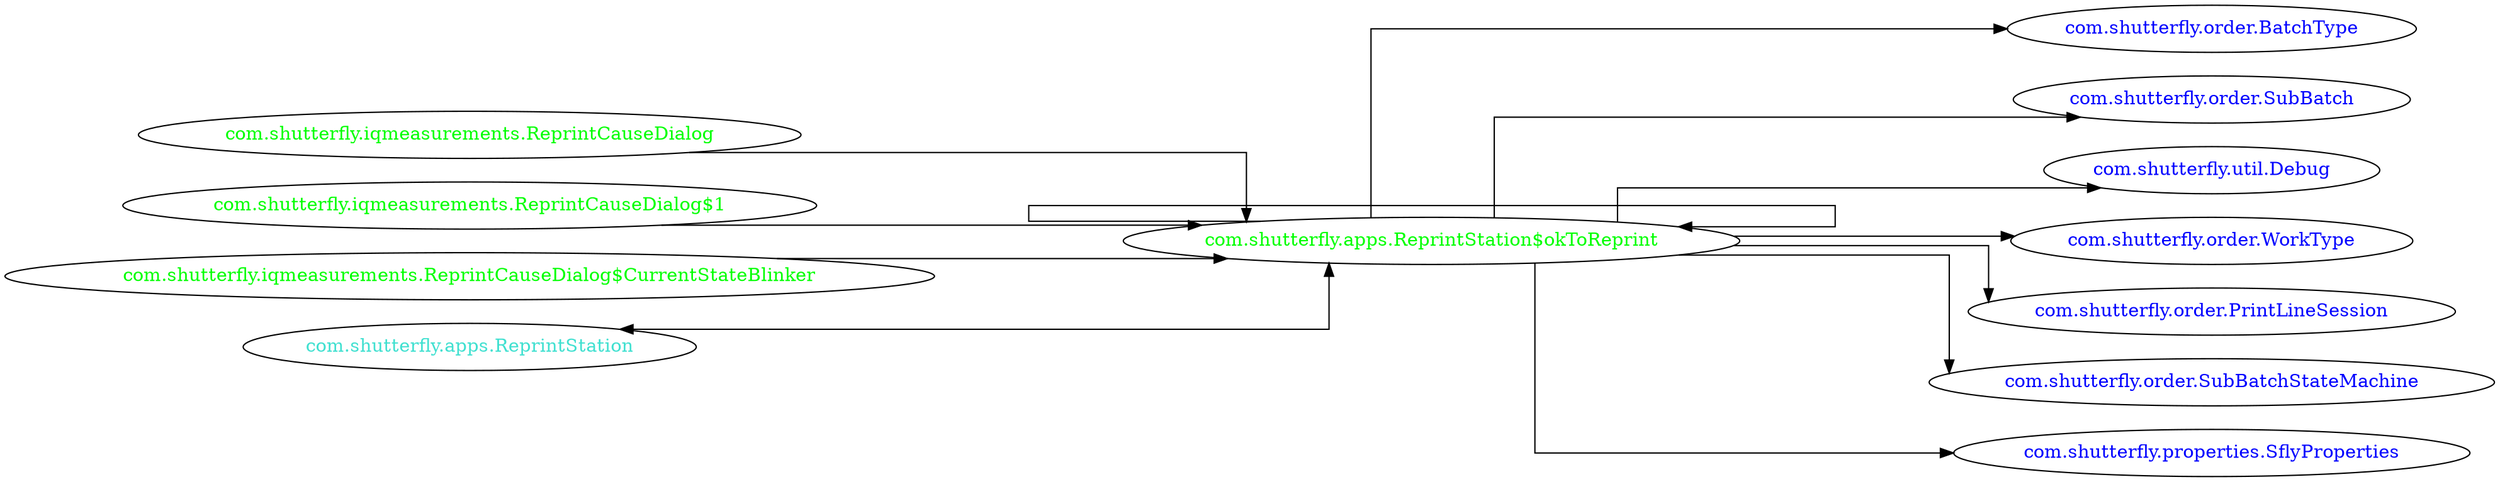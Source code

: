 digraph dependencyGraph {
 concentrate=true;
 ranksep="2.0";
 rankdir="LR"; 
 splines="ortho";
"com.shutterfly.apps.ReprintStation$okToReprint" [fontcolor="red"];
"com.shutterfly.order.BatchType" [ fontcolor="blue" ];
"com.shutterfly.apps.ReprintStation$okToReprint"->"com.shutterfly.order.BatchType";
"com.shutterfly.order.SubBatch" [ fontcolor="blue" ];
"com.shutterfly.apps.ReprintStation$okToReprint"->"com.shutterfly.order.SubBatch";
"com.shutterfly.util.Debug" [ fontcolor="blue" ];
"com.shutterfly.apps.ReprintStation$okToReprint"->"com.shutterfly.util.Debug";
"com.shutterfly.order.WorkType" [ fontcolor="blue" ];
"com.shutterfly.apps.ReprintStation$okToReprint"->"com.shutterfly.order.WorkType";
"com.shutterfly.order.PrintLineSession" [ fontcolor="blue" ];
"com.shutterfly.apps.ReprintStation$okToReprint"->"com.shutterfly.order.PrintLineSession";
"com.shutterfly.order.SubBatchStateMachine" [ fontcolor="blue" ];
"com.shutterfly.apps.ReprintStation$okToReprint"->"com.shutterfly.order.SubBatchStateMachine";
"com.shutterfly.properties.SflyProperties" [ fontcolor="blue" ];
"com.shutterfly.apps.ReprintStation$okToReprint"->"com.shutterfly.properties.SflyProperties";
"com.shutterfly.apps.ReprintStation$okToReprint" [ fontcolor="green" ];
"com.shutterfly.apps.ReprintStation$okToReprint"->"com.shutterfly.apps.ReprintStation$okToReprint";
"com.shutterfly.iqmeasurements.ReprintCauseDialog" [ fontcolor="green" ];
"com.shutterfly.iqmeasurements.ReprintCauseDialog"->"com.shutterfly.apps.ReprintStation$okToReprint";
"com.shutterfly.iqmeasurements.ReprintCauseDialog$1" [ fontcolor="green" ];
"com.shutterfly.iqmeasurements.ReprintCauseDialog$1"->"com.shutterfly.apps.ReprintStation$okToReprint";
"com.shutterfly.iqmeasurements.ReprintCauseDialog$CurrentStateBlinker" [ fontcolor="green" ];
"com.shutterfly.iqmeasurements.ReprintCauseDialog$CurrentStateBlinker"->"com.shutterfly.apps.ReprintStation$okToReprint";
"com.shutterfly.apps.ReprintStation" [ fontcolor="turquoise" ];
"com.shutterfly.apps.ReprintStation"->"com.shutterfly.apps.ReprintStation$okToReprint" [dir=both];
}